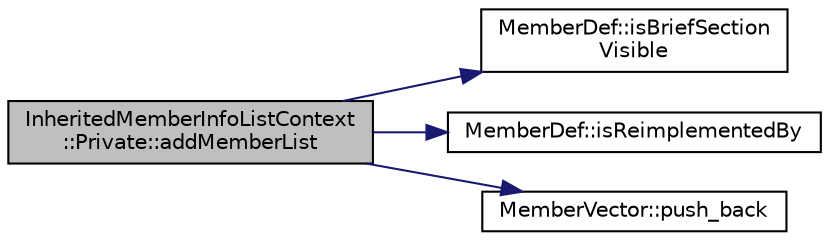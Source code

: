 digraph "InheritedMemberInfoListContext::Private::addMemberList"
{
 // LATEX_PDF_SIZE
  edge [fontname="Helvetica",fontsize="10",labelfontname="Helvetica",labelfontsize="10"];
  node [fontname="Helvetica",fontsize="10",shape=record];
  rankdir="LR";
  Node1 [label="InheritedMemberInfoListContext\l::Private::addMemberList",height=0.2,width=0.4,color="black", fillcolor="grey75", style="filled", fontcolor="black",tooltip=" "];
  Node1 -> Node2 [color="midnightblue",fontsize="10",style="solid",fontname="Helvetica"];
  Node2 [label="MemberDef::isBriefSection\lVisible",height=0.2,width=0.4,color="black", fillcolor="white", style="filled",URL="$classMemberDef.html#ad1902fdf699e7983c0dfc20a0e8192da",tooltip=" "];
  Node1 -> Node3 [color="midnightblue",fontsize="10",style="solid",fontname="Helvetica"];
  Node3 [label="MemberDef::isReimplementedBy",height=0.2,width=0.4,color="black", fillcolor="white", style="filled",URL="$classMemberDef.html#a88908e0048f8220fea8ce3a116adc415",tooltip=" "];
  Node1 -> Node4 [color="midnightblue",fontsize="10",style="solid",fontname="Helvetica"];
  Node4 [label="MemberVector::push_back",height=0.2,width=0.4,color="black", fillcolor="white", style="filled",URL="$classMemberVector.html#af76ec8b9f3fa62a3276c0c115526325a",tooltip=" "];
}
